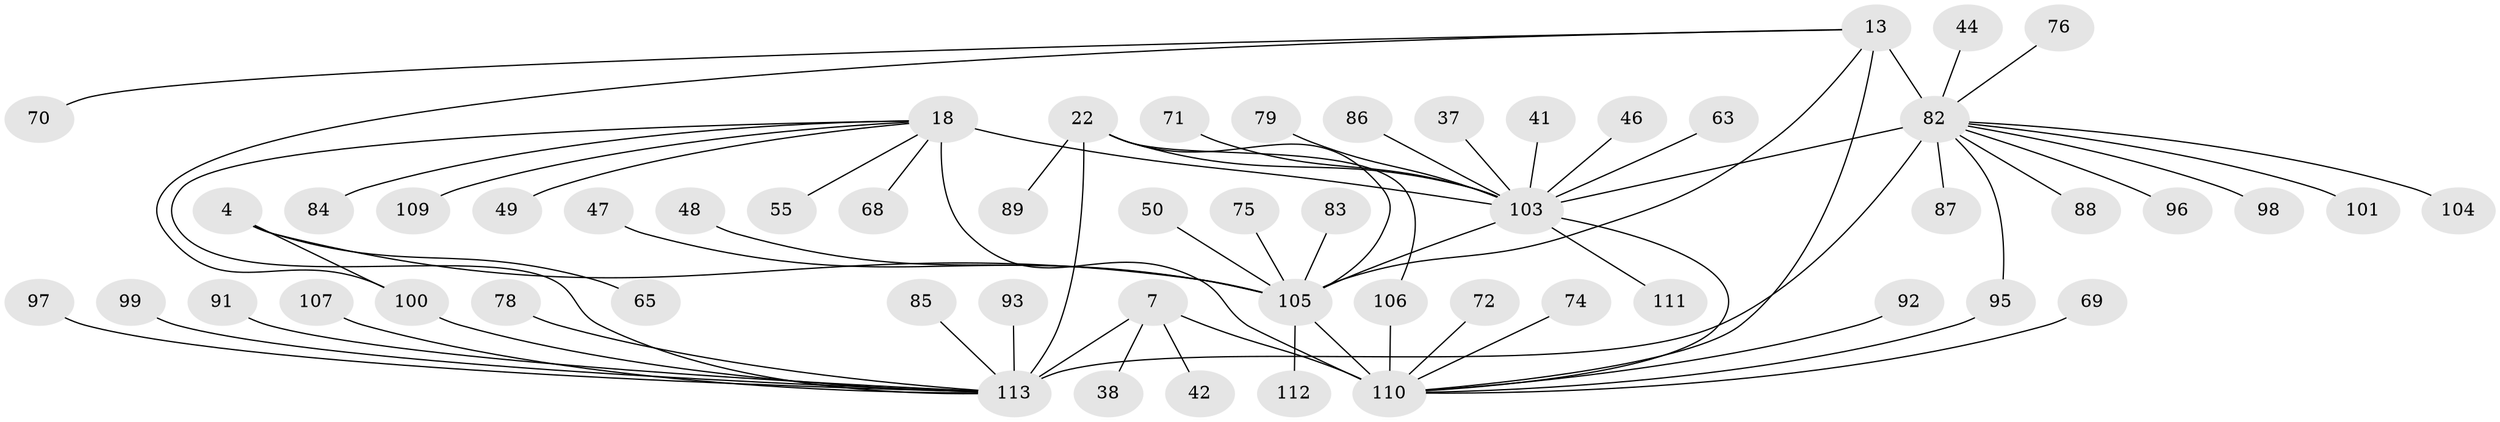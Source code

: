 // original degree distribution, {7: 0.05309734513274336, 6: 0.017699115044247787, 4: 0.008849557522123894, 10: 0.035398230088495575, 5: 0.017699115044247787, 9: 0.05309734513274336, 8: 0.035398230088495575, 1: 0.5398230088495575, 2: 0.17699115044247787, 3: 0.061946902654867256}
// Generated by graph-tools (version 1.1) at 2025/54/03/09/25 04:54:05]
// undirected, 56 vertices, 67 edges
graph export_dot {
graph [start="1"]
  node [color=gray90,style=filled];
  4 [super="+3"];
  7 [super="+6"];
  13 [super="+11"];
  18 [super="+17"];
  22 [super="+21"];
  37;
  38;
  41;
  42;
  44;
  46;
  47;
  48 [super="+36"];
  49;
  50;
  55;
  63 [super="+53"];
  65;
  68;
  69;
  70;
  71;
  72;
  74;
  75;
  76;
  78;
  79;
  82 [super="+15+26+40+43"];
  83 [super="+73"];
  84;
  85;
  86;
  87;
  88 [super="+80"];
  89;
  91 [super="+32"];
  92 [super="+59"];
  93;
  95;
  96 [super="+52"];
  97;
  98 [super="+51+77"];
  99 [super="+81"];
  100 [super="+90+31"];
  101;
  103 [super="+20+29+30"];
  104;
  105 [super="+60+67+5"];
  106;
  107 [super="+94"];
  109 [super="+108"];
  110 [super="+10+27+33+35+61"];
  111;
  112;
  113 [super="+57+62+25+28+39+58+66"];
  4 -- 65;
  4 -- 100;
  4 -- 105 [weight=6];
  7 -- 42;
  7 -- 38;
  7 -- 113 [weight=2];
  7 -- 110 [weight=6];
  13 -- 70;
  13 -- 100;
  13 -- 82 [weight=6];
  13 -- 110;
  13 -- 105;
  18 -- 49;
  18 -- 55;
  18 -- 68;
  18 -- 84;
  18 -- 113;
  18 -- 109;
  18 -- 103 [weight=6];
  18 -- 110;
  22 -- 89;
  22 -- 103 [weight=2];
  22 -- 106;
  22 -- 113 [weight=6];
  22 -- 105;
  37 -- 103;
  41 -- 103;
  44 -- 82;
  46 -- 103;
  47 -- 105;
  48 -- 105;
  50 -- 105;
  63 -- 103;
  69 -- 110;
  71 -- 103;
  72 -- 110;
  74 -- 110;
  75 -- 105;
  76 -- 82;
  78 -- 113;
  79 -- 103;
  82 -- 103 [weight=2];
  82 -- 87;
  82 -- 88;
  82 -- 95;
  82 -- 96;
  82 -- 98;
  82 -- 101;
  82 -- 104;
  82 -- 113;
  83 -- 105;
  85 -- 113;
  86 -- 103;
  91 -- 113;
  92 -- 110;
  93 -- 113;
  95 -- 110;
  97 -- 113;
  99 -- 113;
  100 -- 113;
  103 -- 111;
  103 -- 110;
  103 -- 105;
  105 -- 110 [weight=2];
  105 -- 112;
  106 -- 110;
  107 -- 113;
}
